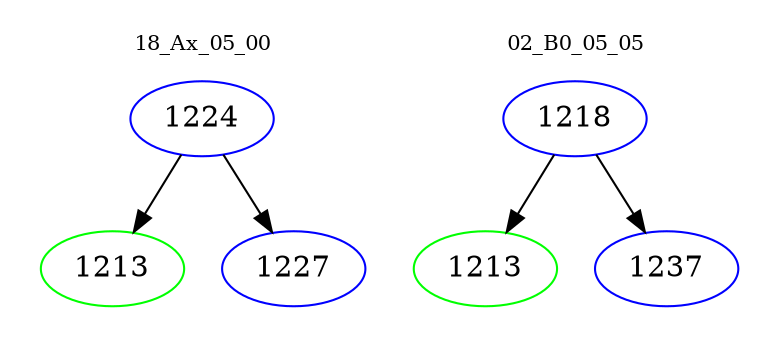 digraph{
subgraph cluster_0 {
color = white
label = "18_Ax_05_00";
fontsize=10;
T0_1224 [label="1224", color="blue"]
T0_1224 -> T0_1213 [color="black"]
T0_1213 [label="1213", color="green"]
T0_1224 -> T0_1227 [color="black"]
T0_1227 [label="1227", color="blue"]
}
subgraph cluster_1 {
color = white
label = "02_B0_05_05";
fontsize=10;
T1_1218 [label="1218", color="blue"]
T1_1218 -> T1_1213 [color="black"]
T1_1213 [label="1213", color="green"]
T1_1218 -> T1_1237 [color="black"]
T1_1237 [label="1237", color="blue"]
}
}
